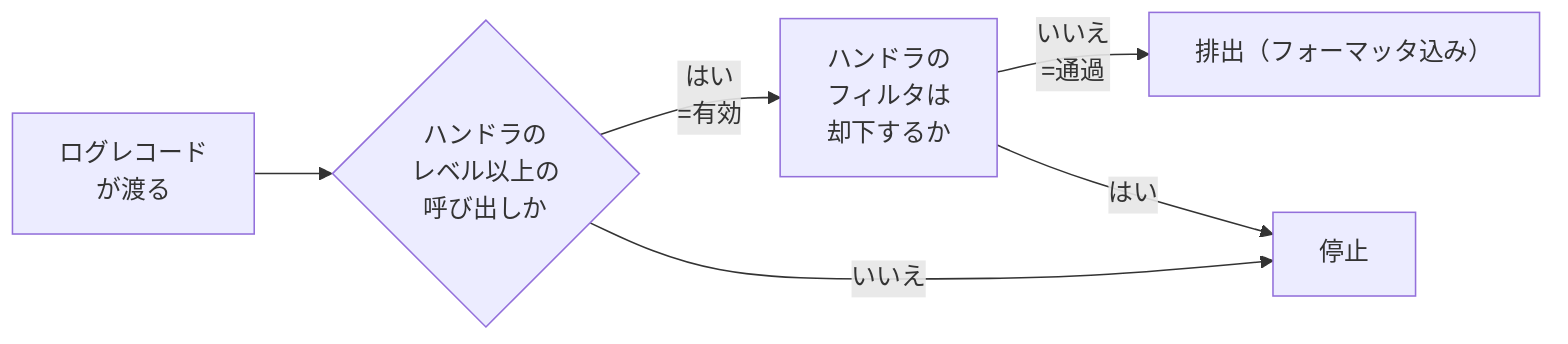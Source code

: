 flowchart LR
    START[ログレコード<br/>が渡る] --> cond1{ハンドラの<br/>レベル以上の<br/>呼び出しか};
    cond1 -->|はい<br/>=有効| cond2[ハンドラの<br/>フィルタは<br/>却下するか];
    cond1 -->|いいえ<br/>| END[停止];
    cond2 -->|いいえ<br/>=通過| node1[排出（フォーマッタ込み）];
    cond2 -->|はい<br/>| END[停止];